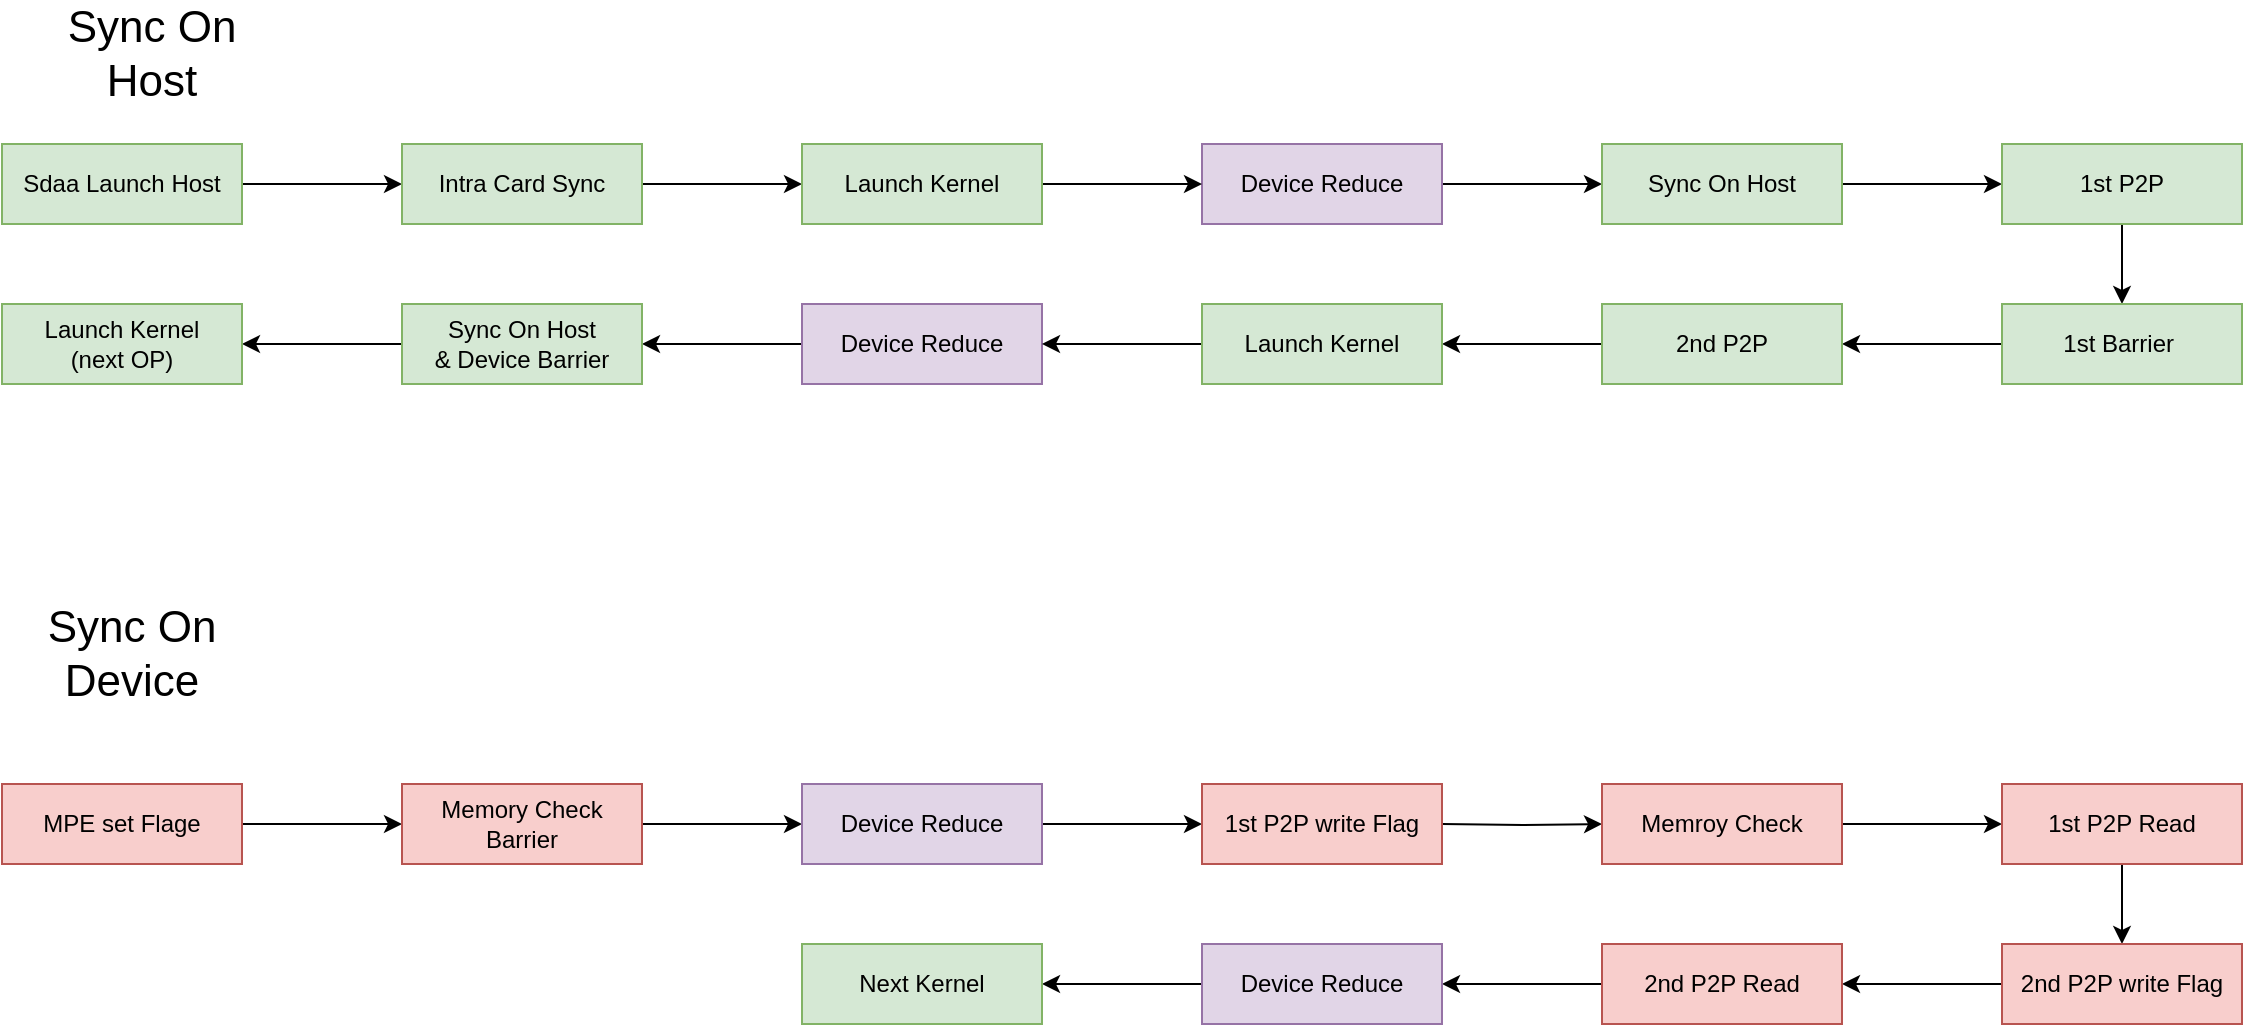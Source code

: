 <mxfile version="21.3.4" type="github">
  <diagram name="Page-1" id="34WbG06q4X-tlrVfDNdB">
    <mxGraphModel dx="2074" dy="1156" grid="1" gridSize="10" guides="1" tooltips="1" connect="1" arrows="1" fold="1" page="1" pageScale="1" pageWidth="850" pageHeight="1100" math="0" shadow="0">
      <root>
        <mxCell id="0" />
        <mxCell id="1" parent="0" />
        <mxCell id="yayjriu8w-TX4j0VbP-U-9" value="" style="edgeStyle=orthogonalEdgeStyle;rounded=0;orthogonalLoop=1;jettySize=auto;html=1;" edge="1" parent="1" source="yayjriu8w-TX4j0VbP-U-1" target="yayjriu8w-TX4j0VbP-U-6">
          <mxGeometry relative="1" as="geometry" />
        </mxCell>
        <mxCell id="yayjriu8w-TX4j0VbP-U-1" value="Device Reduce" style="rounded=0;whiteSpace=wrap;html=1;fillColor=#e1d5e7;strokeColor=#9673a6;" vertex="1" parent="1">
          <mxGeometry x="600" y="200" width="120" height="40" as="geometry" />
        </mxCell>
        <mxCell id="yayjriu8w-TX4j0VbP-U-4" value="" style="edgeStyle=orthogonalEdgeStyle;rounded=0;orthogonalLoop=1;jettySize=auto;html=1;" edge="1" parent="1" source="yayjriu8w-TX4j0VbP-U-2" target="yayjriu8w-TX4j0VbP-U-3">
          <mxGeometry relative="1" as="geometry" />
        </mxCell>
        <mxCell id="yayjriu8w-TX4j0VbP-U-2" value="Sdaa Launch Host" style="rounded=0;whiteSpace=wrap;html=1;fillColor=#d5e8d4;strokeColor=#82b366;" vertex="1" parent="1">
          <mxGeometry y="200" width="120" height="40" as="geometry" />
        </mxCell>
        <mxCell id="yayjriu8w-TX4j0VbP-U-14" value="" style="edgeStyle=orthogonalEdgeStyle;rounded=0;orthogonalLoop=1;jettySize=auto;html=1;" edge="1" parent="1" source="yayjriu8w-TX4j0VbP-U-3" target="yayjriu8w-TX4j0VbP-U-12">
          <mxGeometry relative="1" as="geometry" />
        </mxCell>
        <mxCell id="yayjriu8w-TX4j0VbP-U-3" value="Intra Card Sync" style="rounded=0;whiteSpace=wrap;html=1;fillColor=#d5e8d4;strokeColor=#82b366;" vertex="1" parent="1">
          <mxGeometry x="200" y="200" width="120" height="40" as="geometry" />
        </mxCell>
        <mxCell id="yayjriu8w-TX4j0VbP-U-10" value="" style="edgeStyle=orthogonalEdgeStyle;rounded=0;orthogonalLoop=1;jettySize=auto;html=1;" edge="1" parent="1" source="yayjriu8w-TX4j0VbP-U-6" target="yayjriu8w-TX4j0VbP-U-7">
          <mxGeometry relative="1" as="geometry" />
        </mxCell>
        <mxCell id="yayjriu8w-TX4j0VbP-U-6" value="Sync On Host" style="rounded=0;whiteSpace=wrap;html=1;fillColor=#d5e8d4;strokeColor=#82b366;" vertex="1" parent="1">
          <mxGeometry x="800" y="200" width="120" height="40" as="geometry" />
        </mxCell>
        <mxCell id="yayjriu8w-TX4j0VbP-U-11" value="" style="edgeStyle=orthogonalEdgeStyle;rounded=0;orthogonalLoop=1;jettySize=auto;html=1;" edge="1" parent="1" source="yayjriu8w-TX4j0VbP-U-7" target="yayjriu8w-TX4j0VbP-U-8">
          <mxGeometry relative="1" as="geometry" />
        </mxCell>
        <mxCell id="yayjriu8w-TX4j0VbP-U-7" value="1st P2P" style="rounded=0;whiteSpace=wrap;html=1;fillColor=#d5e8d4;strokeColor=#82b366;" vertex="1" parent="1">
          <mxGeometry x="1000" y="200" width="120" height="40" as="geometry" />
        </mxCell>
        <mxCell id="yayjriu8w-TX4j0VbP-U-16" value="" style="edgeStyle=orthogonalEdgeStyle;rounded=0;orthogonalLoop=1;jettySize=auto;html=1;" edge="1" parent="1" source="yayjriu8w-TX4j0VbP-U-8" target="yayjriu8w-TX4j0VbP-U-15">
          <mxGeometry relative="1" as="geometry" />
        </mxCell>
        <mxCell id="yayjriu8w-TX4j0VbP-U-8" value="1st Barrier&amp;nbsp;" style="rounded=0;whiteSpace=wrap;html=1;fillColor=#d5e8d4;strokeColor=#82b366;" vertex="1" parent="1">
          <mxGeometry x="1000" y="280" width="120" height="40" as="geometry" />
        </mxCell>
        <mxCell id="yayjriu8w-TX4j0VbP-U-13" value="" style="edgeStyle=orthogonalEdgeStyle;rounded=0;orthogonalLoop=1;jettySize=auto;html=1;" edge="1" parent="1" source="yayjriu8w-TX4j0VbP-U-12" target="yayjriu8w-TX4j0VbP-U-1">
          <mxGeometry relative="1" as="geometry" />
        </mxCell>
        <mxCell id="yayjriu8w-TX4j0VbP-U-12" value="Launch Kernel" style="rounded=0;whiteSpace=wrap;html=1;fillColor=#d5e8d4;strokeColor=#82b366;" vertex="1" parent="1">
          <mxGeometry x="400" y="200" width="120" height="40" as="geometry" />
        </mxCell>
        <mxCell id="yayjriu8w-TX4j0VbP-U-22" value="" style="edgeStyle=orthogonalEdgeStyle;rounded=0;orthogonalLoop=1;jettySize=auto;html=1;" edge="1" parent="1" source="yayjriu8w-TX4j0VbP-U-15" target="yayjriu8w-TX4j0VbP-U-21">
          <mxGeometry relative="1" as="geometry" />
        </mxCell>
        <mxCell id="yayjriu8w-TX4j0VbP-U-15" value="2nd P2P" style="rounded=0;whiteSpace=wrap;html=1;fillColor=#d5e8d4;strokeColor=#82b366;" vertex="1" parent="1">
          <mxGeometry x="800" y="280" width="120" height="40" as="geometry" />
        </mxCell>
        <mxCell id="yayjriu8w-TX4j0VbP-U-20" value="" style="edgeStyle=orthogonalEdgeStyle;rounded=0;orthogonalLoop=1;jettySize=auto;html=1;" edge="1" parent="1" source="yayjriu8w-TX4j0VbP-U-17" target="yayjriu8w-TX4j0VbP-U-19">
          <mxGeometry relative="1" as="geometry" />
        </mxCell>
        <mxCell id="yayjriu8w-TX4j0VbP-U-17" value="Device Reduce" style="rounded=0;whiteSpace=wrap;html=1;fillColor=#e1d5e7;strokeColor=#9673a6;" vertex="1" parent="1">
          <mxGeometry x="400" y="280" width="120" height="40" as="geometry" />
        </mxCell>
        <mxCell id="yayjriu8w-TX4j0VbP-U-26" value="" style="edgeStyle=orthogonalEdgeStyle;rounded=0;orthogonalLoop=1;jettySize=auto;html=1;" edge="1" parent="1" source="yayjriu8w-TX4j0VbP-U-19" target="yayjriu8w-TX4j0VbP-U-25">
          <mxGeometry relative="1" as="geometry" />
        </mxCell>
        <mxCell id="yayjriu8w-TX4j0VbP-U-19" value="Sync On Host&lt;br&gt;&amp;amp; Device Barrier" style="rounded=0;whiteSpace=wrap;html=1;fillColor=#d5e8d4;strokeColor=#82b366;" vertex="1" parent="1">
          <mxGeometry x="200" y="280" width="120" height="40" as="geometry" />
        </mxCell>
        <mxCell id="yayjriu8w-TX4j0VbP-U-23" value="" style="edgeStyle=orthogonalEdgeStyle;rounded=0;orthogonalLoop=1;jettySize=auto;html=1;" edge="1" parent="1" source="yayjriu8w-TX4j0VbP-U-21" target="yayjriu8w-TX4j0VbP-U-17">
          <mxGeometry relative="1" as="geometry" />
        </mxCell>
        <mxCell id="yayjriu8w-TX4j0VbP-U-21" value="Launch Kernel" style="rounded=0;whiteSpace=wrap;html=1;fillColor=#d5e8d4;strokeColor=#82b366;" vertex="1" parent="1">
          <mxGeometry x="600" y="280" width="120" height="40" as="geometry" />
        </mxCell>
        <mxCell id="yayjriu8w-TX4j0VbP-U-25" value="Launch Kernel&lt;br&gt;(next OP)" style="rounded=0;whiteSpace=wrap;html=1;fillColor=#d5e8d4;strokeColor=#82b366;" vertex="1" parent="1">
          <mxGeometry y="280" width="120" height="40" as="geometry" />
        </mxCell>
        <mxCell id="yayjriu8w-TX4j0VbP-U-27" value="" style="edgeStyle=orthogonalEdgeStyle;rounded=0;orthogonalLoop=1;jettySize=auto;html=1;" edge="1" parent="1" target="yayjriu8w-TX4j0VbP-U-34">
          <mxGeometry relative="1" as="geometry">
            <mxPoint x="720" y="540" as="sourcePoint" />
          </mxGeometry>
        </mxCell>
        <mxCell id="yayjriu8w-TX4j0VbP-U-29" value="" style="edgeStyle=orthogonalEdgeStyle;rounded=0;orthogonalLoop=1;jettySize=auto;html=1;" edge="1" parent="1" source="yayjriu8w-TX4j0VbP-U-30" target="yayjriu8w-TX4j0VbP-U-32">
          <mxGeometry relative="1" as="geometry" />
        </mxCell>
        <mxCell id="yayjriu8w-TX4j0VbP-U-30" value="MPE set Flage" style="rounded=0;whiteSpace=wrap;html=1;fillColor=#f8cecc;strokeColor=#b85450;" vertex="1" parent="1">
          <mxGeometry y="520" width="120" height="40" as="geometry" />
        </mxCell>
        <mxCell id="yayjriu8w-TX4j0VbP-U-31" value="" style="edgeStyle=orthogonalEdgeStyle;rounded=0;orthogonalLoop=1;jettySize=auto;html=1;" edge="1" parent="1" source="yayjriu8w-TX4j0VbP-U-32">
          <mxGeometry relative="1" as="geometry">
            <mxPoint x="400" y="540" as="targetPoint" />
          </mxGeometry>
        </mxCell>
        <mxCell id="yayjriu8w-TX4j0VbP-U-32" value="Memory Check&lt;br&gt;Barrier" style="rounded=0;whiteSpace=wrap;html=1;fillColor=#f8cecc;strokeColor=#b85450;" vertex="1" parent="1">
          <mxGeometry x="200" y="520" width="120" height="40" as="geometry" />
        </mxCell>
        <mxCell id="yayjriu8w-TX4j0VbP-U-33" value="" style="edgeStyle=orthogonalEdgeStyle;rounded=0;orthogonalLoop=1;jettySize=auto;html=1;" edge="1" parent="1" source="yayjriu8w-TX4j0VbP-U-34" target="yayjriu8w-TX4j0VbP-U-36">
          <mxGeometry relative="1" as="geometry" />
        </mxCell>
        <mxCell id="yayjriu8w-TX4j0VbP-U-34" value="Memroy Check" style="rounded=0;whiteSpace=wrap;html=1;fillColor=#f8cecc;strokeColor=#b85450;" vertex="1" parent="1">
          <mxGeometry x="800" y="520" width="120" height="40" as="geometry" />
        </mxCell>
        <mxCell id="yayjriu8w-TX4j0VbP-U-35" value="" style="edgeStyle=orthogonalEdgeStyle;rounded=0;orthogonalLoop=1;jettySize=auto;html=1;" edge="1" parent="1" source="yayjriu8w-TX4j0VbP-U-36" target="yayjriu8w-TX4j0VbP-U-38">
          <mxGeometry relative="1" as="geometry" />
        </mxCell>
        <mxCell id="yayjriu8w-TX4j0VbP-U-36" value="1st P2P Read" style="rounded=0;whiteSpace=wrap;html=1;fillColor=#f8cecc;strokeColor=#b85450;" vertex="1" parent="1">
          <mxGeometry x="1000" y="520" width="120" height="40" as="geometry" />
        </mxCell>
        <mxCell id="yayjriu8w-TX4j0VbP-U-37" value="" style="edgeStyle=orthogonalEdgeStyle;rounded=0;orthogonalLoop=1;jettySize=auto;html=1;" edge="1" parent="1" source="yayjriu8w-TX4j0VbP-U-38" target="yayjriu8w-TX4j0VbP-U-42">
          <mxGeometry relative="1" as="geometry" />
        </mxCell>
        <mxCell id="yayjriu8w-TX4j0VbP-U-38" value="2nd P2P write Flag" style="rounded=0;whiteSpace=wrap;html=1;fillColor=#f8cecc;strokeColor=#b85450;" vertex="1" parent="1">
          <mxGeometry x="1000" y="600" width="120" height="40" as="geometry" />
        </mxCell>
        <mxCell id="yayjriu8w-TX4j0VbP-U-41" value="" style="edgeStyle=orthogonalEdgeStyle;rounded=0;orthogonalLoop=1;jettySize=auto;html=1;" edge="1" parent="1" source="yayjriu8w-TX4j0VbP-U-42" target="yayjriu8w-TX4j0VbP-U-48">
          <mxGeometry relative="1" as="geometry" />
        </mxCell>
        <mxCell id="yayjriu8w-TX4j0VbP-U-42" value="2nd P2P Read" style="rounded=0;whiteSpace=wrap;html=1;fillColor=#f8cecc;strokeColor=#b85450;" vertex="1" parent="1">
          <mxGeometry x="800" y="600" width="120" height="40" as="geometry" />
        </mxCell>
        <mxCell id="yayjriu8w-TX4j0VbP-U-47" value="" style="edgeStyle=orthogonalEdgeStyle;rounded=0;orthogonalLoop=1;jettySize=auto;html=1;" edge="1" parent="1" source="yayjriu8w-TX4j0VbP-U-48">
          <mxGeometry relative="1" as="geometry">
            <mxPoint x="520" y="620" as="targetPoint" />
          </mxGeometry>
        </mxCell>
        <mxCell id="yayjriu8w-TX4j0VbP-U-48" value="Device Reduce" style="rounded=0;whiteSpace=wrap;html=1;fillColor=#e1d5e7;strokeColor=#9673a6;" vertex="1" parent="1">
          <mxGeometry x="600" y="600" width="120" height="40" as="geometry" />
        </mxCell>
        <mxCell id="yayjriu8w-TX4j0VbP-U-49" value="Next Kernel" style="rounded=0;whiteSpace=wrap;html=1;fillColor=#d5e8d4;strokeColor=#82b366;" vertex="1" parent="1">
          <mxGeometry x="400" y="600" width="120" height="40" as="geometry" />
        </mxCell>
        <mxCell id="yayjriu8w-TX4j0VbP-U-52" value="" style="edgeStyle=orthogonalEdgeStyle;rounded=0;orthogonalLoop=1;jettySize=auto;html=1;" edge="1" parent="1" source="yayjriu8w-TX4j0VbP-U-50" target="yayjriu8w-TX4j0VbP-U-51">
          <mxGeometry relative="1" as="geometry" />
        </mxCell>
        <mxCell id="yayjriu8w-TX4j0VbP-U-50" value="Device Reduce" style="rounded=0;whiteSpace=wrap;html=1;fillColor=#e1d5e7;strokeColor=#9673a6;" vertex="1" parent="1">
          <mxGeometry x="400" y="520" width="120" height="40" as="geometry" />
        </mxCell>
        <mxCell id="yayjriu8w-TX4j0VbP-U-51" value="1st P2P write Flag" style="rounded=0;whiteSpace=wrap;html=1;fillColor=#f8cecc;strokeColor=#b85450;" vertex="1" parent="1">
          <mxGeometry x="600" y="520" width="120" height="40" as="geometry" />
        </mxCell>
        <mxCell id="yayjriu8w-TX4j0VbP-U-55" value="&lt;font style=&quot;font-size: 22px;&quot;&gt;Sync On Host&lt;/font&gt;" style="text;html=1;strokeColor=none;fillColor=none;align=center;verticalAlign=middle;whiteSpace=wrap;rounded=0;" vertex="1" parent="1">
          <mxGeometry x="20" y="140" width="110" height="30" as="geometry" />
        </mxCell>
        <mxCell id="yayjriu8w-TX4j0VbP-U-56" value="&lt;font style=&quot;font-size: 22px;&quot;&gt;Sync On&lt;br&gt;Device&lt;br&gt;&lt;/font&gt;" style="text;html=1;strokeColor=none;fillColor=none;align=center;verticalAlign=middle;whiteSpace=wrap;rounded=0;" vertex="1" parent="1">
          <mxGeometry x="10" y="440" width="110" height="30" as="geometry" />
        </mxCell>
      </root>
    </mxGraphModel>
  </diagram>
</mxfile>
